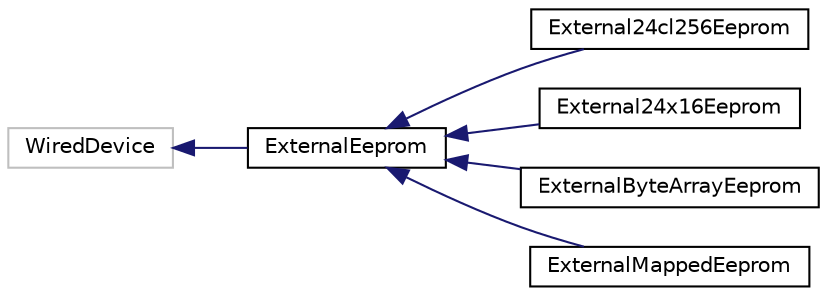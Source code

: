 digraph "Graphical Class Hierarchy"
{
  edge [fontname="Helvetica",fontsize="10",labelfontname="Helvetica",labelfontsize="10"];
  node [fontname="Helvetica",fontsize="10",shape=record];
  rankdir="LR";
  Node1 [label="WiredDevice",height=0.2,width=0.4,color="grey75", fillcolor="white", style="filled"];
  Node1 -> Node2 [dir="back",color="midnightblue",fontsize="10",style="solid",fontname="Helvetica"];
  Node2 [label="ExternalEeprom",height=0.2,width=0.4,color="black", fillcolor="white", style="filled",URL="$classExternalEeprom.html",tooltip="Arduino - External eeprom. "];
  Node2 -> Node3 [dir="back",color="midnightblue",fontsize="10",style="solid",fontname="Helvetica"];
  Node3 [label="External24cl256Eeprom",height=0.2,width=0.4,color="black", fillcolor="white", style="filled",URL="$classExternal24cl256Eeprom.html",tooltip="Arduino - External 24cl256 eeprom. "];
  Node2 -> Node4 [dir="back",color="midnightblue",fontsize="10",style="solid",fontname="Helvetica"];
  Node4 [label="External24x16Eeprom",height=0.2,width=0.4,color="black", fillcolor="white", style="filled",URL="$classExternal24x16Eeprom.html",tooltip="Arduino - External 24x16 eeprom. "];
  Node2 -> Node5 [dir="back",color="midnightblue",fontsize="10",style="solid",fontname="Helvetica"];
  Node5 [label="ExternalByteArrayEeprom",height=0.2,width=0.4,color="black", fillcolor="white", style="filled",URL="$classExternalByteArrayEeprom.html",tooltip="Arduino - External Virtual eeprom. "];
  Node2 -> Node6 [dir="back",color="midnightblue",fontsize="10",style="solid",fontname="Helvetica"];
  Node6 [label="ExternalMappedEeprom",height=0.2,width=0.4,color="black", fillcolor="white", style="filled",URL="$classExternalMappedEeprom.html",tooltip="Arduino - External eeprom. "];
}
